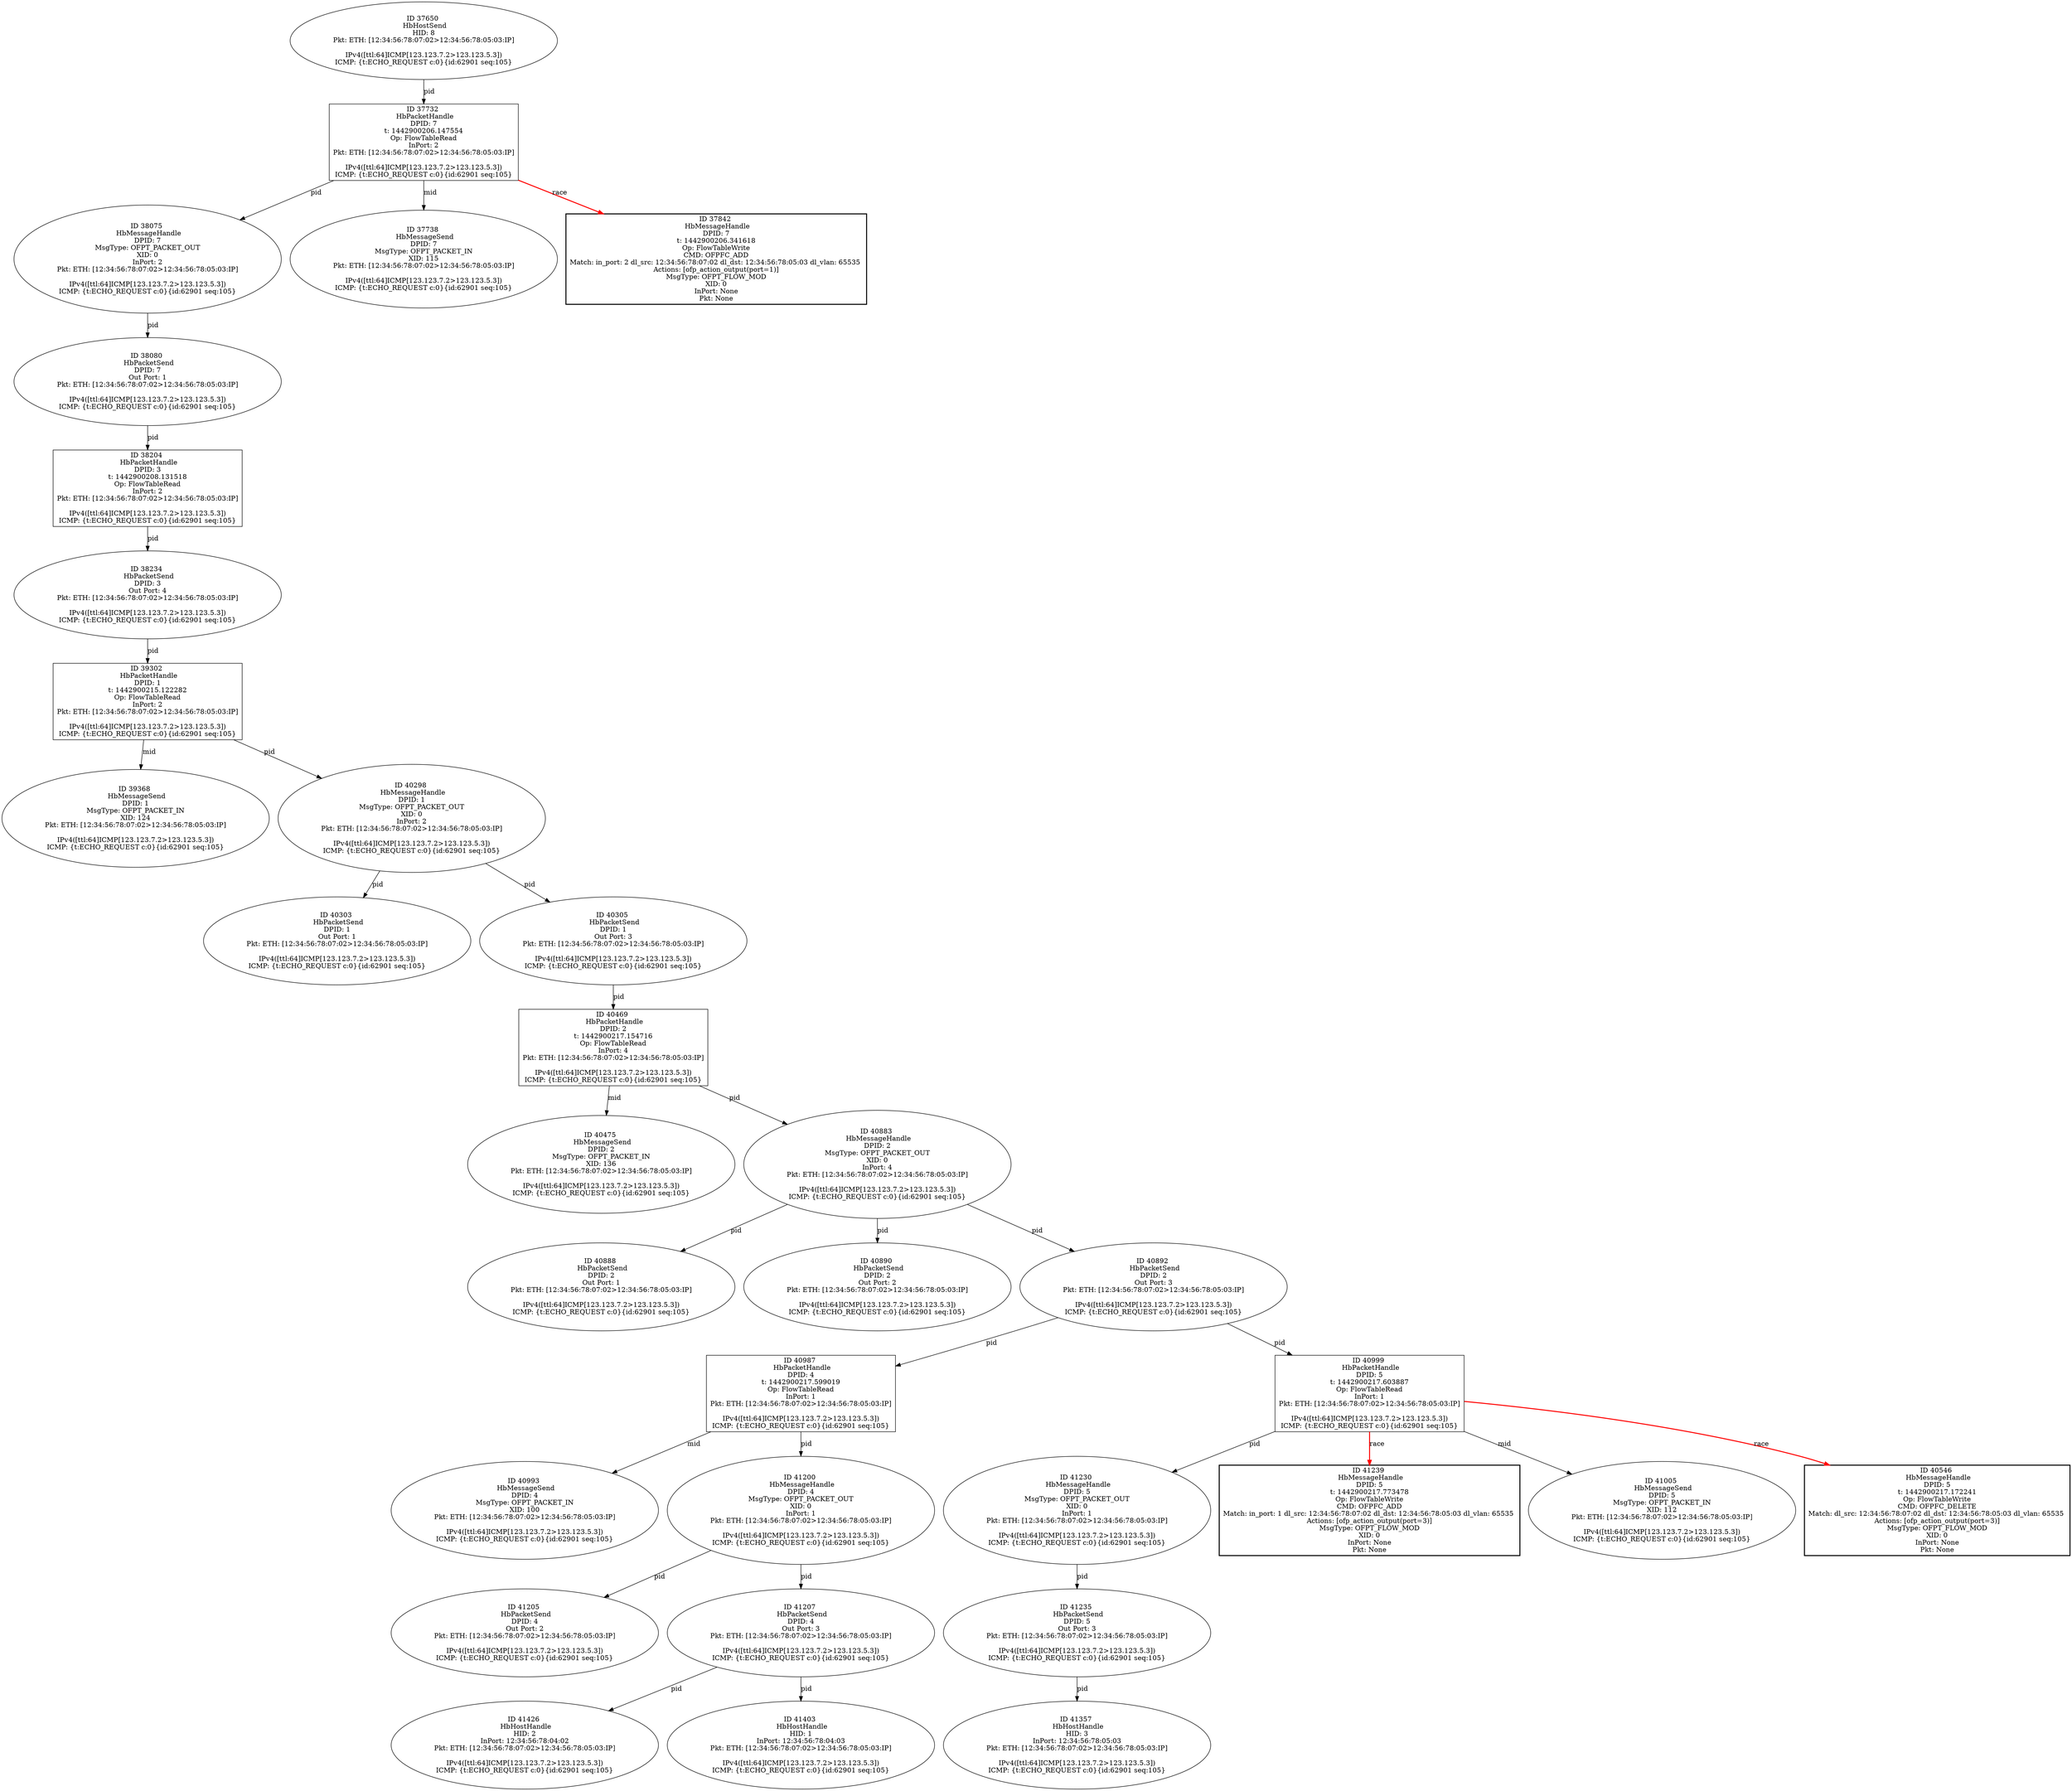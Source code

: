 strict digraph G {
39302 [shape=box, event=<hb_events.HbPacketHandle object at 0x11069f650>, label="ID 39302 
 HbPacketHandle
DPID: 1
t: 1442900215.122282
Op: FlowTableRead
InPort: 2
Pkt: ETH: [12:34:56:78:07:02>12:34:56:78:05:03:IP]

IPv4([ttl:64]ICMP[123.123.7.2>123.123.5.3])
ICMP: {t:ECHO_REQUEST c:0}{id:62901 seq:105}"];
41357 [shape=oval, event=<hb_events.HbHostHandle object at 0x110a33e50>, label="ID 41357 
 HbHostHandle
HID: 3
InPort: 12:34:56:78:05:03
Pkt: ETH: [12:34:56:78:07:02>12:34:56:78:05:03:IP]

IPv4([ttl:64]ICMP[123.123.7.2>123.123.5.3])
ICMP: {t:ECHO_REQUEST c:0}{id:62901 seq:105}"];
41230 [shape=oval, event=<hb_events.HbMessageHandle object at 0x110a01e50>, label="ID 41230 
 HbMessageHandle
DPID: 5
MsgType: OFPT_PACKET_OUT
XID: 0
InPort: 1
Pkt: ETH: [12:34:56:78:07:02>12:34:56:78:05:03:IP]

IPv4([ttl:64]ICMP[123.123.7.2>123.123.5.3])
ICMP: {t:ECHO_REQUEST c:0}{id:62901 seq:105}"];
37650 [shape=oval, event=<hb_events.HbHostSend object at 0x10fd20710>, label="ID 37650 
 HbHostSend
HID: 8
Pkt: ETH: [12:34:56:78:07:02>12:34:56:78:05:03:IP]

IPv4([ttl:64]ICMP[123.123.7.2>123.123.5.3])
ICMP: {t:ECHO_REQUEST c:0}{id:62901 seq:105}"];
41235 [shape=oval, event=<hb_events.HbPacketSend object at 0x110a068d0>, label="ID 41235 
 HbPacketSend
DPID: 5
Out Port: 3
Pkt: ETH: [12:34:56:78:07:02>12:34:56:78:05:03:IP]

IPv4([ttl:64]ICMP[123.123.7.2>123.123.5.3])
ICMP: {t:ECHO_REQUEST c:0}{id:62901 seq:105}"];
40469 [shape=box, event=<hb_events.HbPacketHandle object at 0x1108e1490>, label="ID 40469 
 HbPacketHandle
DPID: 2
t: 1442900217.154716
Op: FlowTableRead
InPort: 4
Pkt: ETH: [12:34:56:78:07:02>12:34:56:78:05:03:IP]

IPv4([ttl:64]ICMP[123.123.7.2>123.123.5.3])
ICMP: {t:ECHO_REQUEST c:0}{id:62901 seq:105}"];
41239 [shape=box, style=bold, event=<hb_events.HbMessageHandle object at 0x110a06c90>, label="ID 41239 
 HbMessageHandle
DPID: 5
t: 1442900217.773478
Op: FlowTableWrite
CMD: OFPFC_ADD
Match: in_port: 1 dl_src: 12:34:56:78:07:02 dl_dst: 12:34:56:78:05:03 dl_vlan: 65535 
Actions: [ofp_action_output(port=3)]
MsgType: OFPT_FLOW_MOD
XID: 0
InPort: None
Pkt: None"];
40475 [shape=oval, event=<hb_events.HbMessageSend object at 0x1108e1bd0>, label="ID 40475 
 HbMessageSend
DPID: 2
MsgType: OFPT_PACKET_IN
XID: 136
Pkt: ETH: [12:34:56:78:07:02>12:34:56:78:05:03:IP]

IPv4([ttl:64]ICMP[123.123.7.2>123.123.5.3])
ICMP: {t:ECHO_REQUEST c:0}{id:62901 seq:105}"];
40993 [shape=oval, event=<hb_events.HbMessageSend object at 0x1109a2690>, label="ID 40993 
 HbMessageSend
DPID: 4
MsgType: OFPT_PACKET_IN
XID: 100
Pkt: ETH: [12:34:56:78:07:02>12:34:56:78:05:03:IP]

IPv4([ttl:64]ICMP[123.123.7.2>123.123.5.3])
ICMP: {t:ECHO_REQUEST c:0}{id:62901 seq:105}"];
40987 [shape=box, event=<hb_events.HbPacketHandle object at 0x11099be90>, label="ID 40987 
 HbPacketHandle
DPID: 4
t: 1442900217.599019
Op: FlowTableRead
InPort: 1
Pkt: ETH: [12:34:56:78:07:02>12:34:56:78:05:03:IP]

IPv4([ttl:64]ICMP[123.123.7.2>123.123.5.3])
ICMP: {t:ECHO_REQUEST c:0}{id:62901 seq:105}"];
40999 [shape=box, event=<hb_events.HbPacketHandle object at 0x1109a2890>, label="ID 40999 
 HbPacketHandle
DPID: 5
t: 1442900217.603887
Op: FlowTableRead
InPort: 1
Pkt: ETH: [12:34:56:78:07:02>12:34:56:78:05:03:IP]

IPv4([ttl:64]ICMP[123.123.7.2>123.123.5.3])
ICMP: {t:ECHO_REQUEST c:0}{id:62901 seq:105}"];
41005 [shape=oval, event=<hb_events.HbMessageSend object at 0x1109aaa90>, label="ID 41005 
 HbMessageSend
DPID: 5
MsgType: OFPT_PACKET_IN
XID: 112
Pkt: ETH: [12:34:56:78:07:02>12:34:56:78:05:03:IP]

IPv4([ttl:64]ICMP[123.123.7.2>123.123.5.3])
ICMP: {t:ECHO_REQUEST c:0}{id:62901 seq:105}"];
40883 [shape=oval, event=<hb_events.HbMessageHandle object at 0x1109778d0>, label="ID 40883 
 HbMessageHandle
DPID: 2
MsgType: OFPT_PACKET_OUT
XID: 0
InPort: 4
Pkt: ETH: [12:34:56:78:07:02>12:34:56:78:05:03:IP]

IPv4([ttl:64]ICMP[123.123.7.2>123.123.5.3])
ICMP: {t:ECHO_REQUEST c:0}{id:62901 seq:105}"];
40888 [shape=oval, event=<hb_events.HbPacketSend object at 0x1109801d0>, label="ID 40888 
 HbPacketSend
DPID: 2
Out Port: 1
Pkt: ETH: [12:34:56:78:07:02>12:34:56:78:05:03:IP]

IPv4([ttl:64]ICMP[123.123.7.2>123.123.5.3])
ICMP: {t:ECHO_REQUEST c:0}{id:62901 seq:105}"];
40890 [shape=oval, event=<hb_events.HbPacketSend object at 0x110980410>, label="ID 40890 
 HbPacketSend
DPID: 2
Out Port: 2
Pkt: ETH: [12:34:56:78:07:02>12:34:56:78:05:03:IP]

IPv4([ttl:64]ICMP[123.123.7.2>123.123.5.3])
ICMP: {t:ECHO_REQUEST c:0}{id:62901 seq:105}"];
38075 [shape=oval, event=<hb_events.HbMessageHandle object at 0x11001ed50>, label="ID 38075 
 HbMessageHandle
DPID: 7
MsgType: OFPT_PACKET_OUT
XID: 0
InPort: 2
Pkt: ETH: [12:34:56:78:07:02>12:34:56:78:05:03:IP]

IPv4([ttl:64]ICMP[123.123.7.2>123.123.5.3])
ICMP: {t:ECHO_REQUEST c:0}{id:62901 seq:105}"];
40892 [shape=oval, event=<hb_events.HbPacketSend object at 0x110980650>, label="ID 40892 
 HbPacketSend
DPID: 2
Out Port: 3
Pkt: ETH: [12:34:56:78:07:02>12:34:56:78:05:03:IP]

IPv4([ttl:64]ICMP[123.123.7.2>123.123.5.3])
ICMP: {t:ECHO_REQUEST c:0}{id:62901 seq:105}"];
38080 [shape=oval, event=<hb_events.HbPacketSend object at 0x1100535d0>, label="ID 38080 
 HbPacketSend
DPID: 7
Out Port: 1
Pkt: ETH: [12:34:56:78:07:02>12:34:56:78:05:03:IP]

IPv4([ttl:64]ICMP[123.123.7.2>123.123.5.3])
ICMP: {t:ECHO_REQUEST c:0}{id:62901 seq:105}"];
39368 [shape=oval, event=<hb_events.HbMessageSend object at 0x1106ce990>, label="ID 39368 
 HbMessageSend
DPID: 1
MsgType: OFPT_PACKET_IN
XID: 124
Pkt: ETH: [12:34:56:78:07:02>12:34:56:78:05:03:IP]

IPv4([ttl:64]ICMP[123.123.7.2>123.123.5.3])
ICMP: {t:ECHO_REQUEST c:0}{id:62901 seq:105}"];
41426 [shape=oval, event=<hb_events.HbHostHandle object at 0x110a5b9d0>, label="ID 41426 
 HbHostHandle
HID: 2
InPort: 12:34:56:78:04:02
Pkt: ETH: [12:34:56:78:07:02>12:34:56:78:05:03:IP]

IPv4([ttl:64]ICMP[123.123.7.2>123.123.5.3])
ICMP: {t:ECHO_REQUEST c:0}{id:62901 seq:105}"];
38234 [shape=oval, event=<hb_events.HbPacketSend object at 0x11005ac90>, label="ID 38234 
 HbPacketSend
DPID: 3
Out Port: 4
Pkt: ETH: [12:34:56:78:07:02>12:34:56:78:05:03:IP]

IPv4([ttl:64]ICMP[123.123.7.2>123.123.5.3])
ICMP: {t:ECHO_REQUEST c:0}{id:62901 seq:105}"];
40546 [shape=box, style=bold, event=<hb_events.HbMessageHandle object at 0x1108f9950>, label="ID 40546 
 HbMessageHandle
DPID: 5
t: 1442900217.172241
Op: FlowTableWrite
CMD: OFPFC_DELETE
Match: dl_src: 12:34:56:78:07:02 dl_dst: 12:34:56:78:05:03 dl_vlan: 65535 
Actions: [ofp_action_output(port=3)]
MsgType: OFPT_FLOW_MOD
XID: 0
InPort: None
Pkt: None"];
41403 [shape=oval, event=<hb_events.HbHostHandle object at 0x110a50b50>, label="ID 41403 
 HbHostHandle
HID: 1
InPort: 12:34:56:78:04:03
Pkt: ETH: [12:34:56:78:07:02>12:34:56:78:05:03:IP]

IPv4([ttl:64]ICMP[123.123.7.2>123.123.5.3])
ICMP: {t:ECHO_REQUEST c:0}{id:62901 seq:105}"];
37732 [shape=box, event=<hb_events.HbPacketHandle object at 0x10fd8e250>, label="ID 37732 
 HbPacketHandle
DPID: 7
t: 1442900206.147554
Op: FlowTableRead
InPort: 2
Pkt: ETH: [12:34:56:78:07:02>12:34:56:78:05:03:IP]

IPv4([ttl:64]ICMP[123.123.7.2>123.123.5.3])
ICMP: {t:ECHO_REQUEST c:0}{id:62901 seq:105}"];
38204 [shape=box, event=<hb_events.HbPacketHandle object at 0x11005a1d0>, label="ID 38204 
 HbPacketHandle
DPID: 3
t: 1442900208.131518
Op: FlowTableRead
InPort: 2
Pkt: ETH: [12:34:56:78:07:02>12:34:56:78:05:03:IP]

IPv4([ttl:64]ICMP[123.123.7.2>123.123.5.3])
ICMP: {t:ECHO_REQUEST c:0}{id:62901 seq:105}"];
37738 [shape=oval, event=<hb_events.HbMessageSend object at 0x10fd9cd10>, label="ID 37738 
 HbMessageSend
DPID: 7
MsgType: OFPT_PACKET_IN
XID: 115
Pkt: ETH: [12:34:56:78:07:02>12:34:56:78:05:03:IP]

IPv4([ttl:64]ICMP[123.123.7.2>123.123.5.3])
ICMP: {t:ECHO_REQUEST c:0}{id:62901 seq:105}"];
37842 [shape=box, style=bold, event=<hb_events.HbMessageHandle object at 0x10fe84650>, label="ID 37842 
 HbMessageHandle
DPID: 7
t: 1442900206.341618
Op: FlowTableWrite
CMD: OFPFC_ADD
Match: in_port: 2 dl_src: 12:34:56:78:07:02 dl_dst: 12:34:56:78:05:03 dl_vlan: 65535 
Actions: [ofp_action_output(port=1)]
MsgType: OFPT_FLOW_MOD
XID: 0
InPort: None
Pkt: None"];
40303 [shape=oval, event=<hb_events.HbPacketSend object at 0x1108b2ad0>, label="ID 40303 
 HbPacketSend
DPID: 1
Out Port: 1
Pkt: ETH: [12:34:56:78:07:02>12:34:56:78:05:03:IP]

IPv4([ttl:64]ICMP[123.123.7.2>123.123.5.3])
ICMP: {t:ECHO_REQUEST c:0}{id:62901 seq:105}"];
41200 [shape=oval, event=<hb_events.HbMessageHandle object at 0x1109fb850>, label="ID 41200 
 HbMessageHandle
DPID: 4
MsgType: OFPT_PACKET_OUT
XID: 0
InPort: 1
Pkt: ETH: [12:34:56:78:07:02>12:34:56:78:05:03:IP]

IPv4([ttl:64]ICMP[123.123.7.2>123.123.5.3])
ICMP: {t:ECHO_REQUEST c:0}{id:62901 seq:105}"];
40305 [shape=oval, event=<hb_events.HbPacketSend object at 0x1108b2d10>, label="ID 40305 
 HbPacketSend
DPID: 1
Out Port: 3
Pkt: ETH: [12:34:56:78:07:02>12:34:56:78:05:03:IP]

IPv4([ttl:64]ICMP[123.123.7.2>123.123.5.3])
ICMP: {t:ECHO_REQUEST c:0}{id:62901 seq:105}"];
41205 [shape=oval, event=<hb_events.HbPacketSend object at 0x1109fbd50>, label="ID 41205 
 HbPacketSend
DPID: 4
Out Port: 2
Pkt: ETH: [12:34:56:78:07:02>12:34:56:78:05:03:IP]

IPv4([ttl:64]ICMP[123.123.7.2>123.123.5.3])
ICMP: {t:ECHO_REQUEST c:0}{id:62901 seq:105}"];
41207 [shape=oval, event=<hb_events.HbPacketSend object at 0x1109fbf90>, label="ID 41207 
 HbPacketSend
DPID: 4
Out Port: 3
Pkt: ETH: [12:34:56:78:07:02>12:34:56:78:05:03:IP]

IPv4([ttl:64]ICMP[123.123.7.2>123.123.5.3])
ICMP: {t:ECHO_REQUEST c:0}{id:62901 seq:105}"];
40298 [shape=oval, event=<hb_events.HbMessageHandle object at 0x1108b2390>, label="ID 40298 
 HbMessageHandle
DPID: 1
MsgType: OFPT_PACKET_OUT
XID: 0
InPort: 2
Pkt: ETH: [12:34:56:78:07:02>12:34:56:78:05:03:IP]

IPv4([ttl:64]ICMP[123.123.7.2>123.123.5.3])
ICMP: {t:ECHO_REQUEST c:0}{id:62901 seq:105}"];
39302 -> 39368  [rel=mid, label=mid];
39302 -> 40298  [rel=pid, label=pid];
41230 -> 41235  [rel=pid, label=pid];
37650 -> 37732  [rel=pid, label=pid];
41235 -> 41357  [rel=pid, label=pid];
40469 -> 40475  [rel=mid, label=mid];
40469 -> 40883  [rel=pid, label=pid];
40987 -> 41200  [rel=pid, label=pid];
40987 -> 40993  [rel=mid, label=mid];
40999 -> 40546  [harmful=True, color=red, style=bold, rel=race, label=race];
40999 -> 41005  [rel=mid, label=mid];
40999 -> 41230  [rel=pid, label=pid];
40999 -> 41239  [harmful=True, color=red, style=bold, rel=race, label=race];
40883 -> 40888  [rel=pid, label=pid];
40883 -> 40890  [rel=pid, label=pid];
40883 -> 40892  [rel=pid, label=pid];
38075 -> 38080  [rel=pid, label=pid];
40892 -> 40987  [rel=pid, label=pid];
40892 -> 40999  [rel=pid, label=pid];
38080 -> 38204  [rel=pid, label=pid];
38234 -> 39302  [rel=pid, label=pid];
37732 -> 37738  [rel=mid, label=mid];
37732 -> 38075  [rel=pid, label=pid];
37732 -> 37842  [harmful=True, color=red, style=bold, rel=race, label=race];
38204 -> 38234  [rel=pid, label=pid];
41200 -> 41205  [rel=pid, label=pid];
41200 -> 41207  [rel=pid, label=pid];
40305 -> 40469  [rel=pid, label=pid];
41207 -> 41426  [rel=pid, label=pid];
41207 -> 41403  [rel=pid, label=pid];
40298 -> 40305  [rel=pid, label=pid];
40298 -> 40303  [rel=pid, label=pid];
}
